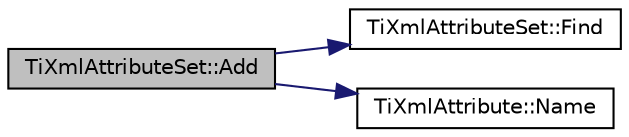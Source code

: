 digraph "TiXmlAttributeSet::Add"
{
  edge [fontname="Helvetica",fontsize="10",labelfontname="Helvetica",labelfontsize="10"];
  node [fontname="Helvetica",fontsize="10",shape=record];
  rankdir="LR";
  Node1 [label="TiXmlAttributeSet::Add",height=0.2,width=0.4,color="black", fillcolor="grey75", style="filled" fontcolor="black"];
  Node1 -> Node2 [color="midnightblue",fontsize="10",style="solid",fontname="Helvetica"];
  Node2 [label="TiXmlAttributeSet::Find",height=0.2,width=0.4,color="black", fillcolor="white", style="filled",URL="$class_ti_xml_attribute_set.html#af3675cc2bfd0aea153cda1cfcdd1f77e"];
  Node1 -> Node3 [color="midnightblue",fontsize="10",style="solid",fontname="Helvetica"];
  Node3 [label="TiXmlAttribute::Name",height=0.2,width=0.4,color="black", fillcolor="white", style="filled",URL="$class_ti_xml_attribute.html#a298a57287d305904ba6bd96ae6f78d3d",tooltip="Return the name of this attribute. "];
}

